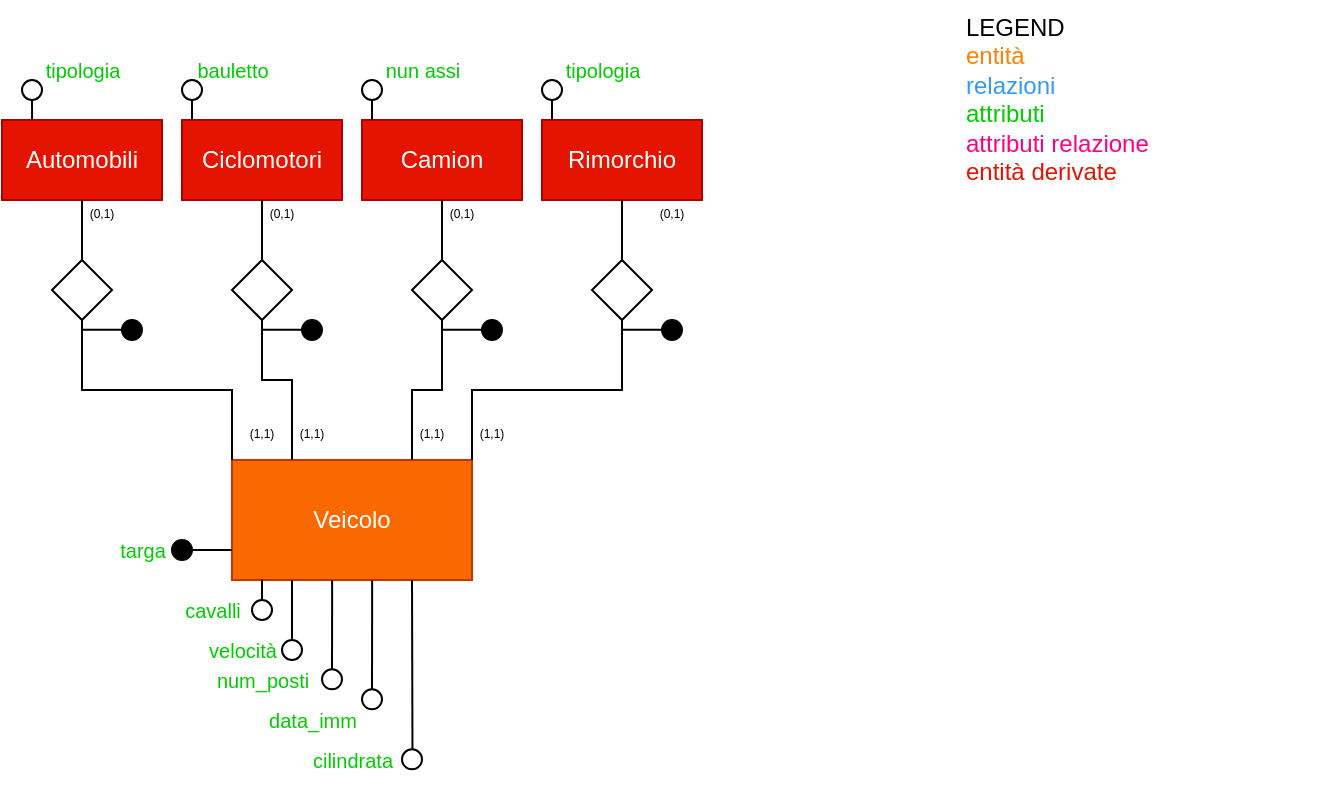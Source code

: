 <mxfile version="25.0.3">
  <diagram id="R2lEEEUBdFMjLlhIrx00" name="Page-1">
    <mxGraphModel dx="963" dy="581" grid="1" gridSize="10" guides="1" tooltips="1" connect="1" arrows="1" fold="1" page="1" pageScale="1" pageWidth="850" pageHeight="1100" math="0" shadow="0" extFonts="Permanent Marker^https://fonts.googleapis.com/css?family=Permanent+Marker">
      <root>
        <mxCell id="0" />
        <mxCell id="1" parent="0" />
        <mxCell id="9FE5VQ18CB0oaiTqlROv-1" value="Veicolo" style="rounded=0;whiteSpace=wrap;html=1;fillColor=#fa6800;strokeColor=#C73500;fontColor=#FFFFFF;" parent="1" vertex="1">
          <mxGeometry x="305" y="230" width="120" height="60" as="geometry" />
        </mxCell>
        <mxCell id="9FE5VQ18CB0oaiTqlROv-11" value="Automobili" style="rounded=0;whiteSpace=wrap;html=1;fillColor=#e51400;strokeColor=#B20000;fontColor=#ffffff;" parent="1" vertex="1">
          <mxGeometry x="190" y="60" width="80" height="40" as="geometry" />
        </mxCell>
        <mxCell id="9FE5VQ18CB0oaiTqlROv-12" value="Ciclomotori" style="rounded=0;whiteSpace=wrap;html=1;fillColor=#e51400;strokeColor=#B20000;fontColor=#ffffff;" parent="1" vertex="1">
          <mxGeometry x="280" y="60" width="80" height="40" as="geometry" />
        </mxCell>
        <mxCell id="9FE5VQ18CB0oaiTqlROv-13" value="Camion" style="rounded=0;whiteSpace=wrap;html=1;fillColor=#e51400;strokeColor=#B20000;fontColor=#ffffff;" parent="1" vertex="1">
          <mxGeometry x="370" y="60" width="80" height="40" as="geometry" />
        </mxCell>
        <mxCell id="9FE5VQ18CB0oaiTqlROv-14" value="Rimorchio" style="rounded=0;whiteSpace=wrap;html=1;fillColor=#E51400;strokeColor=#B20000;fontColor=#ffffff;" parent="1" vertex="1">
          <mxGeometry x="460" y="60" width="80" height="40" as="geometry" />
        </mxCell>
        <mxCell id="9FE5VQ18CB0oaiTqlROv-120" value="&lt;span&gt;targa&lt;/span&gt;" style="text;html=1;align=center;verticalAlign=middle;resizable=0;points=[];autosize=1;fontSize=10;fontColor=#00CC00;labelBorderColor=none;" parent="1" vertex="1">
          <mxGeometry x="235" y="260" width="50" height="30" as="geometry" />
        </mxCell>
        <mxCell id="9FE5VQ18CB0oaiTqlROv-124" value="&lt;span&gt;num_posti&lt;/span&gt;" style="text;html=1;align=center;verticalAlign=middle;resizable=0;points=[];autosize=1;fontSize=10;fontColor=#00CC00;labelBorderColor=none;" parent="1" vertex="1">
          <mxGeometry x="285" y="324.64" width="70" height="30" as="geometry" />
        </mxCell>
        <mxCell id="9FE5VQ18CB0oaiTqlROv-127" value="&lt;span&gt;velocità&lt;/span&gt;" style="text;html=1;align=center;verticalAlign=middle;resizable=0;points=[];autosize=1;fontSize=10;fontColor=#00CC00;labelBorderColor=none;" parent="1" vertex="1">
          <mxGeometry x="280" y="310" width="60" height="30" as="geometry" />
        </mxCell>
        <mxCell id="9FE5VQ18CB0oaiTqlROv-131" value="&lt;span&gt;cavalli&lt;/span&gt;" style="text;html=1;align=center;verticalAlign=middle;resizable=0;points=[];autosize=1;fontSize=10;fontColor=#00CC00;labelBorderColor=none;" parent="1" vertex="1">
          <mxGeometry x="270" y="290" width="50" height="30" as="geometry" />
        </mxCell>
        <mxCell id="9FE5VQ18CB0oaiTqlROv-133" value="&lt;span&gt;cilindrata&lt;/span&gt;" style="text;html=1;align=center;verticalAlign=middle;resizable=0;points=[];autosize=1;fontSize=10;fontColor=#00CC00;labelBorderColor=none;" parent="1" vertex="1">
          <mxGeometry x="335" y="364.64" width="60" height="30" as="geometry" />
        </mxCell>
        <mxCell id="9FE5VQ18CB0oaiTqlROv-136" value="&lt;span&gt;data_imm&lt;/span&gt;" style="text;html=1;align=center;verticalAlign=middle;resizable=0;points=[];autosize=1;strokeColor=none;fillColor=none;fontSize=10;fontColor=#00CC00;" parent="1" vertex="1">
          <mxGeometry x="310" y="344.64" width="70" height="30" as="geometry" />
        </mxCell>
        <mxCell id="EgCNqoRSHUsFwrvyhHS5-4" value="&lt;div&gt;LEGEND&lt;/div&gt;&lt;div&gt;&lt;font color=&quot;#ff8000&quot;&gt;entità&lt;/font&gt;&lt;/div&gt;&lt;div&gt;&lt;font color=&quot;#3399ff&quot;&gt;relazioni&lt;/font&gt;&lt;/div&gt;&lt;div&gt;&lt;font color=&quot;#00cc00&quot;&gt;attributi&lt;/font&gt;&lt;/div&gt;&lt;div&gt;&lt;font color=&quot;#ff0080&quot;&gt;attributi relazione&lt;/font&gt;&lt;br&gt;&lt;/div&gt;&lt;div&gt;&lt;font color=&quot;#e51400&quot;&gt;entità derivate&lt;/font&gt;&lt;br&gt;&lt;/div&gt;" style="text;html=1;whiteSpace=wrap;overflow=hidden;rounded=0;" parent="1" vertex="1">
          <mxGeometry x="670" width="180" height="120" as="geometry" />
        </mxCell>
        <mxCell id="_Q3ZbAap9l-qBRIlL8T7-3" value="" style="rhombus;whiteSpace=wrap;html=1;" vertex="1" parent="1">
          <mxGeometry x="215" y="130" width="30" height="30" as="geometry" />
        </mxCell>
        <mxCell id="_Q3ZbAap9l-qBRIlL8T7-4" value="" style="rhombus;whiteSpace=wrap;html=1;" vertex="1" parent="1">
          <mxGeometry x="305" y="130" width="30" height="30" as="geometry" />
        </mxCell>
        <mxCell id="_Q3ZbAap9l-qBRIlL8T7-5" value="" style="rhombus;whiteSpace=wrap;html=1;" vertex="1" parent="1">
          <mxGeometry x="395" y="130" width="30" height="30" as="geometry" />
        </mxCell>
        <mxCell id="_Q3ZbAap9l-qBRIlL8T7-7" value="" style="rhombus;whiteSpace=wrap;html=1;" vertex="1" parent="1">
          <mxGeometry x="485" y="130" width="30" height="30" as="geometry" />
        </mxCell>
        <mxCell id="_Q3ZbAap9l-qBRIlL8T7-8" value="" style="endArrow=none;html=1;rounded=0;entryX=0.5;entryY=1;entryDx=0;entryDy=0;exitX=0.5;exitY=0;exitDx=0;exitDy=0;" edge="1" parent="1" source="_Q3ZbAap9l-qBRIlL8T7-3" target="9FE5VQ18CB0oaiTqlROv-11">
          <mxGeometry width="50" height="50" relative="1" as="geometry">
            <mxPoint x="120" y="160" as="sourcePoint" />
            <mxPoint x="170" y="110" as="targetPoint" />
          </mxGeometry>
        </mxCell>
        <mxCell id="_Q3ZbAap9l-qBRIlL8T7-9" value="" style="endArrow=none;html=1;rounded=0;entryX=0.5;entryY=1;entryDx=0;entryDy=0;exitX=0.5;exitY=0;exitDx=0;exitDy=0;" edge="1" parent="1" source="_Q3ZbAap9l-qBRIlL8T7-4" target="9FE5VQ18CB0oaiTqlROv-12">
          <mxGeometry width="50" height="50" relative="1" as="geometry">
            <mxPoint x="250" y="160" as="sourcePoint" />
            <mxPoint x="300" y="110" as="targetPoint" />
          </mxGeometry>
        </mxCell>
        <mxCell id="_Q3ZbAap9l-qBRIlL8T7-10" value="" style="endArrow=none;html=1;rounded=0;entryX=0.5;entryY=1;entryDx=0;entryDy=0;exitX=0.5;exitY=0;exitDx=0;exitDy=0;" edge="1" parent="1" source="_Q3ZbAap9l-qBRIlL8T7-5" target="9FE5VQ18CB0oaiTqlROv-13">
          <mxGeometry width="50" height="50" relative="1" as="geometry">
            <mxPoint x="370" y="160" as="sourcePoint" />
            <mxPoint x="420" y="110" as="targetPoint" />
          </mxGeometry>
        </mxCell>
        <mxCell id="_Q3ZbAap9l-qBRIlL8T7-11" value="" style="endArrow=none;html=1;rounded=0;entryX=0.5;entryY=1;entryDx=0;entryDy=0;exitX=0.5;exitY=0;exitDx=0;exitDy=0;" edge="1" parent="1" source="_Q3ZbAap9l-qBRIlL8T7-7" target="9FE5VQ18CB0oaiTqlROv-14">
          <mxGeometry width="50" height="50" relative="1" as="geometry">
            <mxPoint x="470" y="160" as="sourcePoint" />
            <mxPoint x="520" y="110" as="targetPoint" />
          </mxGeometry>
        </mxCell>
        <mxCell id="_Q3ZbAap9l-qBRIlL8T7-12" value="" style="endArrow=none;html=1;rounded=0;edgeStyle=orthogonalEdgeStyle;entryX=0.5;entryY=1;entryDx=0;entryDy=0;exitX=0;exitY=0;exitDx=0;exitDy=0;" edge="1" parent="1" source="9FE5VQ18CB0oaiTqlROv-1" target="_Q3ZbAap9l-qBRIlL8T7-3">
          <mxGeometry width="50" height="50" relative="1" as="geometry">
            <mxPoint x="180" y="230" as="sourcePoint" />
            <mxPoint x="230" y="180" as="targetPoint" />
          </mxGeometry>
        </mxCell>
        <mxCell id="_Q3ZbAap9l-qBRIlL8T7-13" value="" style="endArrow=none;html=1;rounded=0;edgeStyle=orthogonalEdgeStyle;entryX=0.5;entryY=1;entryDx=0;entryDy=0;exitX=0.25;exitY=0;exitDx=0;exitDy=0;" edge="1" parent="1" source="9FE5VQ18CB0oaiTqlROv-1" target="_Q3ZbAap9l-qBRIlL8T7-4">
          <mxGeometry width="50" height="50" relative="1" as="geometry">
            <mxPoint x="280" y="220" as="sourcePoint" />
            <mxPoint x="330" y="170" as="targetPoint" />
            <Array as="points">
              <mxPoint x="335" y="190" />
              <mxPoint x="320" y="190" />
            </Array>
          </mxGeometry>
        </mxCell>
        <mxCell id="_Q3ZbAap9l-qBRIlL8T7-14" value="" style="endArrow=none;html=1;rounded=0;edgeStyle=orthogonalEdgeStyle;entryX=0.5;entryY=1;entryDx=0;entryDy=0;exitX=0.75;exitY=0;exitDx=0;exitDy=0;" edge="1" parent="1" source="9FE5VQ18CB0oaiTqlROv-1" target="_Q3ZbAap9l-qBRIlL8T7-5">
          <mxGeometry width="50" height="50" relative="1" as="geometry">
            <mxPoint x="400" y="220" as="sourcePoint" />
            <mxPoint x="450" y="170" as="targetPoint" />
          </mxGeometry>
        </mxCell>
        <mxCell id="_Q3ZbAap9l-qBRIlL8T7-15" value="" style="endArrow=none;html=1;rounded=0;edgeStyle=orthogonalEdgeStyle;entryX=0.5;entryY=1;entryDx=0;entryDy=0;exitX=1;exitY=0;exitDx=0;exitDy=0;" edge="1" parent="1" source="9FE5VQ18CB0oaiTqlROv-1" target="_Q3ZbAap9l-qBRIlL8T7-7">
          <mxGeometry width="50" height="50" relative="1" as="geometry">
            <mxPoint x="480" y="220" as="sourcePoint" />
            <mxPoint x="530" y="170" as="targetPoint" />
          </mxGeometry>
        </mxCell>
        <mxCell id="_Q3ZbAap9l-qBRIlL8T7-16" value="bauletto" style="text;html=1;align=center;verticalAlign=middle;resizable=0;points=[];autosize=1;fontSize=10;fontColor=#00CC00;labelBorderColor=none;" vertex="1" parent="1">
          <mxGeometry x="275" y="20" width="60" height="30" as="geometry" />
        </mxCell>
        <mxCell id="_Q3ZbAap9l-qBRIlL8T7-17" value="" style="endArrow=none;html=1;rounded=0;" edge="1" parent="1">
          <mxGeometry width="50" height="50" relative="1" as="geometry">
            <mxPoint x="230" y="164.92" as="sourcePoint" />
            <mxPoint x="250" y="164.92" as="targetPoint" />
            <Array as="points">
              <mxPoint x="250" y="164.92" />
            </Array>
          </mxGeometry>
        </mxCell>
        <mxCell id="_Q3ZbAap9l-qBRIlL8T7-18" value="" style="ellipse;whiteSpace=wrap;html=1;aspect=fixed;fillColor=#000000;" vertex="1" parent="1">
          <mxGeometry x="250" y="160" width="10" height="10" as="geometry" />
        </mxCell>
        <mxCell id="_Q3ZbAap9l-qBRIlL8T7-19" value="&lt;font style=&quot;font-size: 6px;&quot;&gt;(1,1)&lt;br&gt;&lt;/font&gt;" style="text;html=1;align=center;verticalAlign=middle;whiteSpace=wrap;rounded=0;" vertex="1" parent="1">
          <mxGeometry x="315" y="210" width="10" height="10" as="geometry" />
        </mxCell>
        <mxCell id="_Q3ZbAap9l-qBRIlL8T7-21" value="&lt;font style=&quot;font-size: 6px;&quot;&gt;(0,1)&lt;br&gt;&lt;/font&gt;" style="text;html=1;align=center;verticalAlign=middle;whiteSpace=wrap;rounded=0;" vertex="1" parent="1">
          <mxGeometry x="235" y="100" width="10" height="10" as="geometry" />
        </mxCell>
        <mxCell id="_Q3ZbAap9l-qBRIlL8T7-22" value="&lt;font style=&quot;font-size: 6px;&quot;&gt;(0,1)&lt;br&gt;&lt;/font&gt;" style="text;html=1;align=center;verticalAlign=middle;whiteSpace=wrap;rounded=0;" vertex="1" parent="1">
          <mxGeometry x="325" y="100" width="10" height="10" as="geometry" />
        </mxCell>
        <mxCell id="_Q3ZbAap9l-qBRIlL8T7-23" value="&lt;font style=&quot;font-size: 6px;&quot;&gt;(0,1)&lt;br&gt;&lt;/font&gt;" style="text;html=1;align=center;verticalAlign=middle;whiteSpace=wrap;rounded=0;" vertex="1" parent="1">
          <mxGeometry x="415" y="100" width="10" height="10" as="geometry" />
        </mxCell>
        <mxCell id="_Q3ZbAap9l-qBRIlL8T7-24" value="&lt;font style=&quot;font-size: 6px;&quot;&gt;(0,1)&lt;br&gt;&lt;/font&gt;" style="text;html=1;align=center;verticalAlign=middle;whiteSpace=wrap;rounded=0;" vertex="1" parent="1">
          <mxGeometry x="520" y="100" width="10" height="10" as="geometry" />
        </mxCell>
        <mxCell id="_Q3ZbAap9l-qBRIlL8T7-25" value="" style="endArrow=none;html=1;rounded=0;" edge="1" parent="1">
          <mxGeometry width="50" height="50" relative="1" as="geometry">
            <mxPoint x="320" y="164.92" as="sourcePoint" />
            <mxPoint x="340" y="164.92" as="targetPoint" />
            <Array as="points">
              <mxPoint x="340" y="164.92" />
            </Array>
          </mxGeometry>
        </mxCell>
        <mxCell id="_Q3ZbAap9l-qBRIlL8T7-26" value="" style="ellipse;whiteSpace=wrap;html=1;aspect=fixed;fillColor=#000000;" vertex="1" parent="1">
          <mxGeometry x="340" y="160" width="10" height="10" as="geometry" />
        </mxCell>
        <mxCell id="_Q3ZbAap9l-qBRIlL8T7-27" value="" style="endArrow=none;html=1;rounded=0;" edge="1" parent="1">
          <mxGeometry width="50" height="50" relative="1" as="geometry">
            <mxPoint x="410" y="164.92" as="sourcePoint" />
            <mxPoint x="430" y="164.92" as="targetPoint" />
            <Array as="points">
              <mxPoint x="430" y="164.92" />
            </Array>
          </mxGeometry>
        </mxCell>
        <mxCell id="_Q3ZbAap9l-qBRIlL8T7-28" value="" style="ellipse;whiteSpace=wrap;html=1;aspect=fixed;fillColor=#000000;" vertex="1" parent="1">
          <mxGeometry x="430" y="160" width="10" height="10" as="geometry" />
        </mxCell>
        <mxCell id="_Q3ZbAap9l-qBRIlL8T7-29" value="" style="endArrow=none;html=1;rounded=0;" edge="1" parent="1">
          <mxGeometry width="50" height="50" relative="1" as="geometry">
            <mxPoint x="500" y="164.92" as="sourcePoint" />
            <mxPoint x="520" y="164.92" as="targetPoint" />
            <Array as="points">
              <mxPoint x="520" y="164.92" />
            </Array>
          </mxGeometry>
        </mxCell>
        <mxCell id="_Q3ZbAap9l-qBRIlL8T7-30" value="" style="ellipse;whiteSpace=wrap;html=1;aspect=fixed;fillColor=#000000;" vertex="1" parent="1">
          <mxGeometry x="520" y="160" width="10" height="10" as="geometry" />
        </mxCell>
        <mxCell id="_Q3ZbAap9l-qBRIlL8T7-31" value="&lt;font style=&quot;font-size: 6px;&quot;&gt;(1,1)&lt;br&gt;&lt;/font&gt;" style="text;html=1;align=center;verticalAlign=middle;whiteSpace=wrap;rounded=0;" vertex="1" parent="1">
          <mxGeometry x="340" y="210" width="10" height="10" as="geometry" />
        </mxCell>
        <mxCell id="_Q3ZbAap9l-qBRIlL8T7-34" value="&lt;font style=&quot;font-size: 6px;&quot;&gt;(1,1)&lt;br&gt;&lt;/font&gt;" style="text;html=1;align=center;verticalAlign=middle;whiteSpace=wrap;rounded=0;" vertex="1" parent="1">
          <mxGeometry x="400" y="210" width="10" height="10" as="geometry" />
        </mxCell>
        <mxCell id="_Q3ZbAap9l-qBRIlL8T7-35" value="&lt;font style=&quot;font-size: 6px;&quot;&gt;(1,1)&lt;br&gt;&lt;/font&gt;" style="text;html=1;align=center;verticalAlign=middle;whiteSpace=wrap;rounded=0;" vertex="1" parent="1">
          <mxGeometry x="430" y="210" width="10" height="10" as="geometry" />
        </mxCell>
        <mxCell id="_Q3ZbAap9l-qBRIlL8T7-37" value="" style="ellipse;whiteSpace=wrap;html=1;aspect=fixed;fillColor=#FFFFFF;" vertex="1" parent="1">
          <mxGeometry x="200" y="40" width="10" height="10" as="geometry" />
        </mxCell>
        <mxCell id="_Q3ZbAap9l-qBRIlL8T7-38" value="" style="endArrow=none;html=1;rounded=0;entryX=0.5;entryY=1;entryDx=0;entryDy=0;exitX=0.188;exitY=-0.003;exitDx=0;exitDy=0;exitPerimeter=0;" edge="1" parent="1" source="9FE5VQ18CB0oaiTqlROv-11" target="_Q3ZbAap9l-qBRIlL8T7-37">
          <mxGeometry width="50" height="50" relative="1" as="geometry">
            <mxPoint x="140" y="90" as="sourcePoint" />
            <mxPoint x="190" y="40" as="targetPoint" />
          </mxGeometry>
        </mxCell>
        <mxCell id="_Q3ZbAap9l-qBRIlL8T7-41" value="" style="ellipse;whiteSpace=wrap;html=1;aspect=fixed;fillColor=#FFFFFF;" vertex="1" parent="1">
          <mxGeometry x="280" y="40" width="10" height="10" as="geometry" />
        </mxCell>
        <mxCell id="_Q3ZbAap9l-qBRIlL8T7-42" value="" style="endArrow=none;html=1;rounded=0;entryX=0.5;entryY=1;entryDx=0;entryDy=0;exitX=0.188;exitY=-0.003;exitDx=0;exitDy=0;exitPerimeter=0;" edge="1" parent="1" target="_Q3ZbAap9l-qBRIlL8T7-41">
          <mxGeometry width="50" height="50" relative="1" as="geometry">
            <mxPoint x="285" y="60" as="sourcePoint" />
            <mxPoint x="270" y="40" as="targetPoint" />
          </mxGeometry>
        </mxCell>
        <mxCell id="_Q3ZbAap9l-qBRIlL8T7-43" value="" style="ellipse;whiteSpace=wrap;html=1;aspect=fixed;fillColor=#FFFFFF;" vertex="1" parent="1">
          <mxGeometry x="370" y="40" width="10" height="10" as="geometry" />
        </mxCell>
        <mxCell id="_Q3ZbAap9l-qBRIlL8T7-44" value="" style="endArrow=none;html=1;rounded=0;entryX=0.5;entryY=1;entryDx=0;entryDy=0;exitX=0.188;exitY=-0.003;exitDx=0;exitDy=0;exitPerimeter=0;" edge="1" parent="1" target="_Q3ZbAap9l-qBRIlL8T7-43">
          <mxGeometry width="50" height="50" relative="1" as="geometry">
            <mxPoint x="375" y="60" as="sourcePoint" />
            <mxPoint x="360" y="40" as="targetPoint" />
          </mxGeometry>
        </mxCell>
        <mxCell id="_Q3ZbAap9l-qBRIlL8T7-45" value="" style="ellipse;whiteSpace=wrap;html=1;aspect=fixed;fillColor=#FFFFFF;" vertex="1" parent="1">
          <mxGeometry x="460" y="40" width="10" height="10" as="geometry" />
        </mxCell>
        <mxCell id="_Q3ZbAap9l-qBRIlL8T7-46" value="" style="endArrow=none;html=1;rounded=0;entryX=0.5;entryY=1;entryDx=0;entryDy=0;exitX=0.188;exitY=-0.003;exitDx=0;exitDy=0;exitPerimeter=0;" edge="1" parent="1" target="_Q3ZbAap9l-qBRIlL8T7-45">
          <mxGeometry width="50" height="50" relative="1" as="geometry">
            <mxPoint x="465" y="60" as="sourcePoint" />
            <mxPoint x="450" y="40" as="targetPoint" />
          </mxGeometry>
        </mxCell>
        <mxCell id="_Q3ZbAap9l-qBRIlL8T7-47" value="" style="ellipse;whiteSpace=wrap;html=1;aspect=fixed;fillColor=#FFFFFF;" vertex="1" parent="1">
          <mxGeometry x="315" y="300" width="10" height="10" as="geometry" />
        </mxCell>
        <mxCell id="_Q3ZbAap9l-qBRIlL8T7-49" value="" style="endArrow=none;html=1;rounded=0;entryX=0.125;entryY=0.996;entryDx=0;entryDy=0;entryPerimeter=0;exitX=0.5;exitY=0;exitDx=0;exitDy=0;" edge="1" parent="1" source="_Q3ZbAap9l-qBRIlL8T7-47" target="9FE5VQ18CB0oaiTqlROv-1">
          <mxGeometry width="50" height="50" relative="1" as="geometry">
            <mxPoint x="260" y="350" as="sourcePoint" />
            <mxPoint x="310" y="300" as="targetPoint" />
          </mxGeometry>
        </mxCell>
        <mxCell id="_Q3ZbAap9l-qBRIlL8T7-50" value="" style="ellipse;whiteSpace=wrap;html=1;aspect=fixed;fillColor=#FFFFFF;" vertex="1" parent="1">
          <mxGeometry x="330" y="320" width="10" height="10" as="geometry" />
        </mxCell>
        <mxCell id="_Q3ZbAap9l-qBRIlL8T7-51" value="" style="endArrow=none;html=1;rounded=0;entryX=0.25;entryY=1;entryDx=0;entryDy=0;exitX=0.5;exitY=0;exitDx=0;exitDy=0;" edge="1" parent="1" source="_Q3ZbAap9l-qBRIlL8T7-50" target="9FE5VQ18CB0oaiTqlROv-1">
          <mxGeometry width="50" height="50" relative="1" as="geometry">
            <mxPoint x="275" y="355" as="sourcePoint" />
            <mxPoint x="335" y="295" as="targetPoint" />
          </mxGeometry>
        </mxCell>
        <mxCell id="_Q3ZbAap9l-qBRIlL8T7-55" value="" style="endArrow=none;html=1;rounded=0;entryX=0.334;entryY=1.006;entryDx=0;entryDy=0;exitX=0.5;exitY=0;exitDx=0;exitDy=0;entryPerimeter=0;" edge="1" parent="1" source="_Q3ZbAap9l-qBRIlL8T7-61">
          <mxGeometry width="50" height="50" relative="1" as="geometry">
            <mxPoint x="355" y="314.64" as="sourcePoint" />
            <mxPoint x="355.08" y="290.0" as="targetPoint" />
          </mxGeometry>
        </mxCell>
        <mxCell id="_Q3ZbAap9l-qBRIlL8T7-61" value="" style="ellipse;whiteSpace=wrap;html=1;aspect=fixed;fillColor=#FFFFFF;" vertex="1" parent="1">
          <mxGeometry x="350" y="334.64" width="10" height="10" as="geometry" />
        </mxCell>
        <mxCell id="_Q3ZbAap9l-qBRIlL8T7-62" value="" style="endArrow=none;html=1;rounded=0;entryX=0.584;entryY=1.005;entryDx=0;entryDy=0;exitX=0.5;exitY=0;exitDx=0;exitDy=0;entryPerimeter=0;" edge="1" parent="1" source="_Q3ZbAap9l-qBRIlL8T7-63" target="9FE5VQ18CB0oaiTqlROv-1">
          <mxGeometry width="50" height="50" relative="1" as="geometry">
            <mxPoint x="375" y="324.64" as="sourcePoint" />
            <mxPoint x="375.08" y="300.0" as="targetPoint" />
          </mxGeometry>
        </mxCell>
        <mxCell id="_Q3ZbAap9l-qBRIlL8T7-63" value="" style="ellipse;whiteSpace=wrap;html=1;aspect=fixed;fillColor=#FFFFFF;" vertex="1" parent="1">
          <mxGeometry x="370" y="344.64" width="10" height="10" as="geometry" />
        </mxCell>
        <mxCell id="_Q3ZbAap9l-qBRIlL8T7-65" value="" style="ellipse;whiteSpace=wrap;html=1;aspect=fixed;fillColor=#000000;" vertex="1" parent="1">
          <mxGeometry x="275" y="270" width="10" height="10" as="geometry" />
        </mxCell>
        <mxCell id="_Q3ZbAap9l-qBRIlL8T7-66" value="" style="endArrow=none;html=1;rounded=0;exitX=1;exitY=0.5;exitDx=0;exitDy=0;entryX=0;entryY=0.75;entryDx=0;entryDy=0;" edge="1" parent="1" source="_Q3ZbAap9l-qBRIlL8T7-65" target="9FE5VQ18CB0oaiTqlROv-1">
          <mxGeometry width="50" height="50" relative="1" as="geometry">
            <mxPoint x="250" y="320" as="sourcePoint" />
            <mxPoint x="300" y="270" as="targetPoint" />
          </mxGeometry>
        </mxCell>
        <mxCell id="_Q3ZbAap9l-qBRIlL8T7-67" value="" style="endArrow=none;html=1;rounded=0;entryX=0.75;entryY=1;entryDx=0;entryDy=0;exitX=1.004;exitY=0.36;exitDx=0;exitDy=0;exitPerimeter=0;" edge="1" parent="1" source="9FE5VQ18CB0oaiTqlROv-133" target="9FE5VQ18CB0oaiTqlROv-1">
          <mxGeometry width="50" height="50" relative="1" as="geometry">
            <mxPoint x="395" y="354.64" as="sourcePoint" />
            <mxPoint x="395" y="300" as="targetPoint" />
          </mxGeometry>
        </mxCell>
        <mxCell id="_Q3ZbAap9l-qBRIlL8T7-70" value="" style="ellipse;whiteSpace=wrap;html=1;aspect=fixed;fillColor=#FFFFFF;" vertex="1" parent="1">
          <mxGeometry x="390" y="374.64" width="10" height="10" as="geometry" />
        </mxCell>
        <mxCell id="_Q3ZbAap9l-qBRIlL8T7-71" value="nun assi" style="text;html=1;align=center;verticalAlign=middle;resizable=0;points=[];autosize=1;fontSize=10;fontColor=#00CC00;labelBorderColor=none;" vertex="1" parent="1">
          <mxGeometry x="370" y="20" width="60" height="30" as="geometry" />
        </mxCell>
        <mxCell id="_Q3ZbAap9l-qBRIlL8T7-72" value="tipologia" style="text;html=1;align=center;verticalAlign=middle;resizable=0;points=[];autosize=1;fontSize=10;fontColor=#00CC00;labelBorderColor=none;" vertex="1" parent="1">
          <mxGeometry x="455" y="20" width="70" height="30" as="geometry" />
        </mxCell>
        <mxCell id="_Q3ZbAap9l-qBRIlL8T7-73" value="tipologia" style="text;html=1;align=center;verticalAlign=middle;resizable=0;points=[];autosize=1;fontSize=10;fontColor=#00CC00;labelBorderColor=none;" vertex="1" parent="1">
          <mxGeometry x="195" y="20" width="70" height="30" as="geometry" />
        </mxCell>
      </root>
    </mxGraphModel>
  </diagram>
</mxfile>

